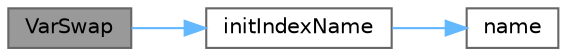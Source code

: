 digraph "VarSwap"
{
 // INTERACTIVE_SVG=YES
 // LATEX_PDF_SIZE
  bgcolor="transparent";
  edge [fontname=Helvetica,fontsize=10,labelfontname=Helvetica,labelfontsize=10];
  node [fontname=Helvetica,fontsize=10,shape=box,height=0.2,width=0.4];
  rankdir="LR";
  Node1 [label="VarSwap",height=0.2,width=0.4,color="gray40", fillcolor="grey60", style="filled", fontcolor="black",tooltip=" "];
  Node1 -> Node2 [color="steelblue1",style="solid"];
  Node2 [label="initIndexName",height=0.2,width=0.4,color="grey40", fillcolor="white", style="filled",URL="$classore_1_1data_1_1_var_swap.html#abd3ad571f81a89d38a20109e50497ba9",tooltip=" "];
  Node2 -> Node3 [color="steelblue1",style="solid"];
  Node3 [label="name",height=0.2,width=0.4,color="grey40", fillcolor="white", style="filled",URL="$classore_1_1data_1_1_var_swap.html#a24dcbf29c0d6cd766009a182a6484e3b",tooltip=" "];
}
